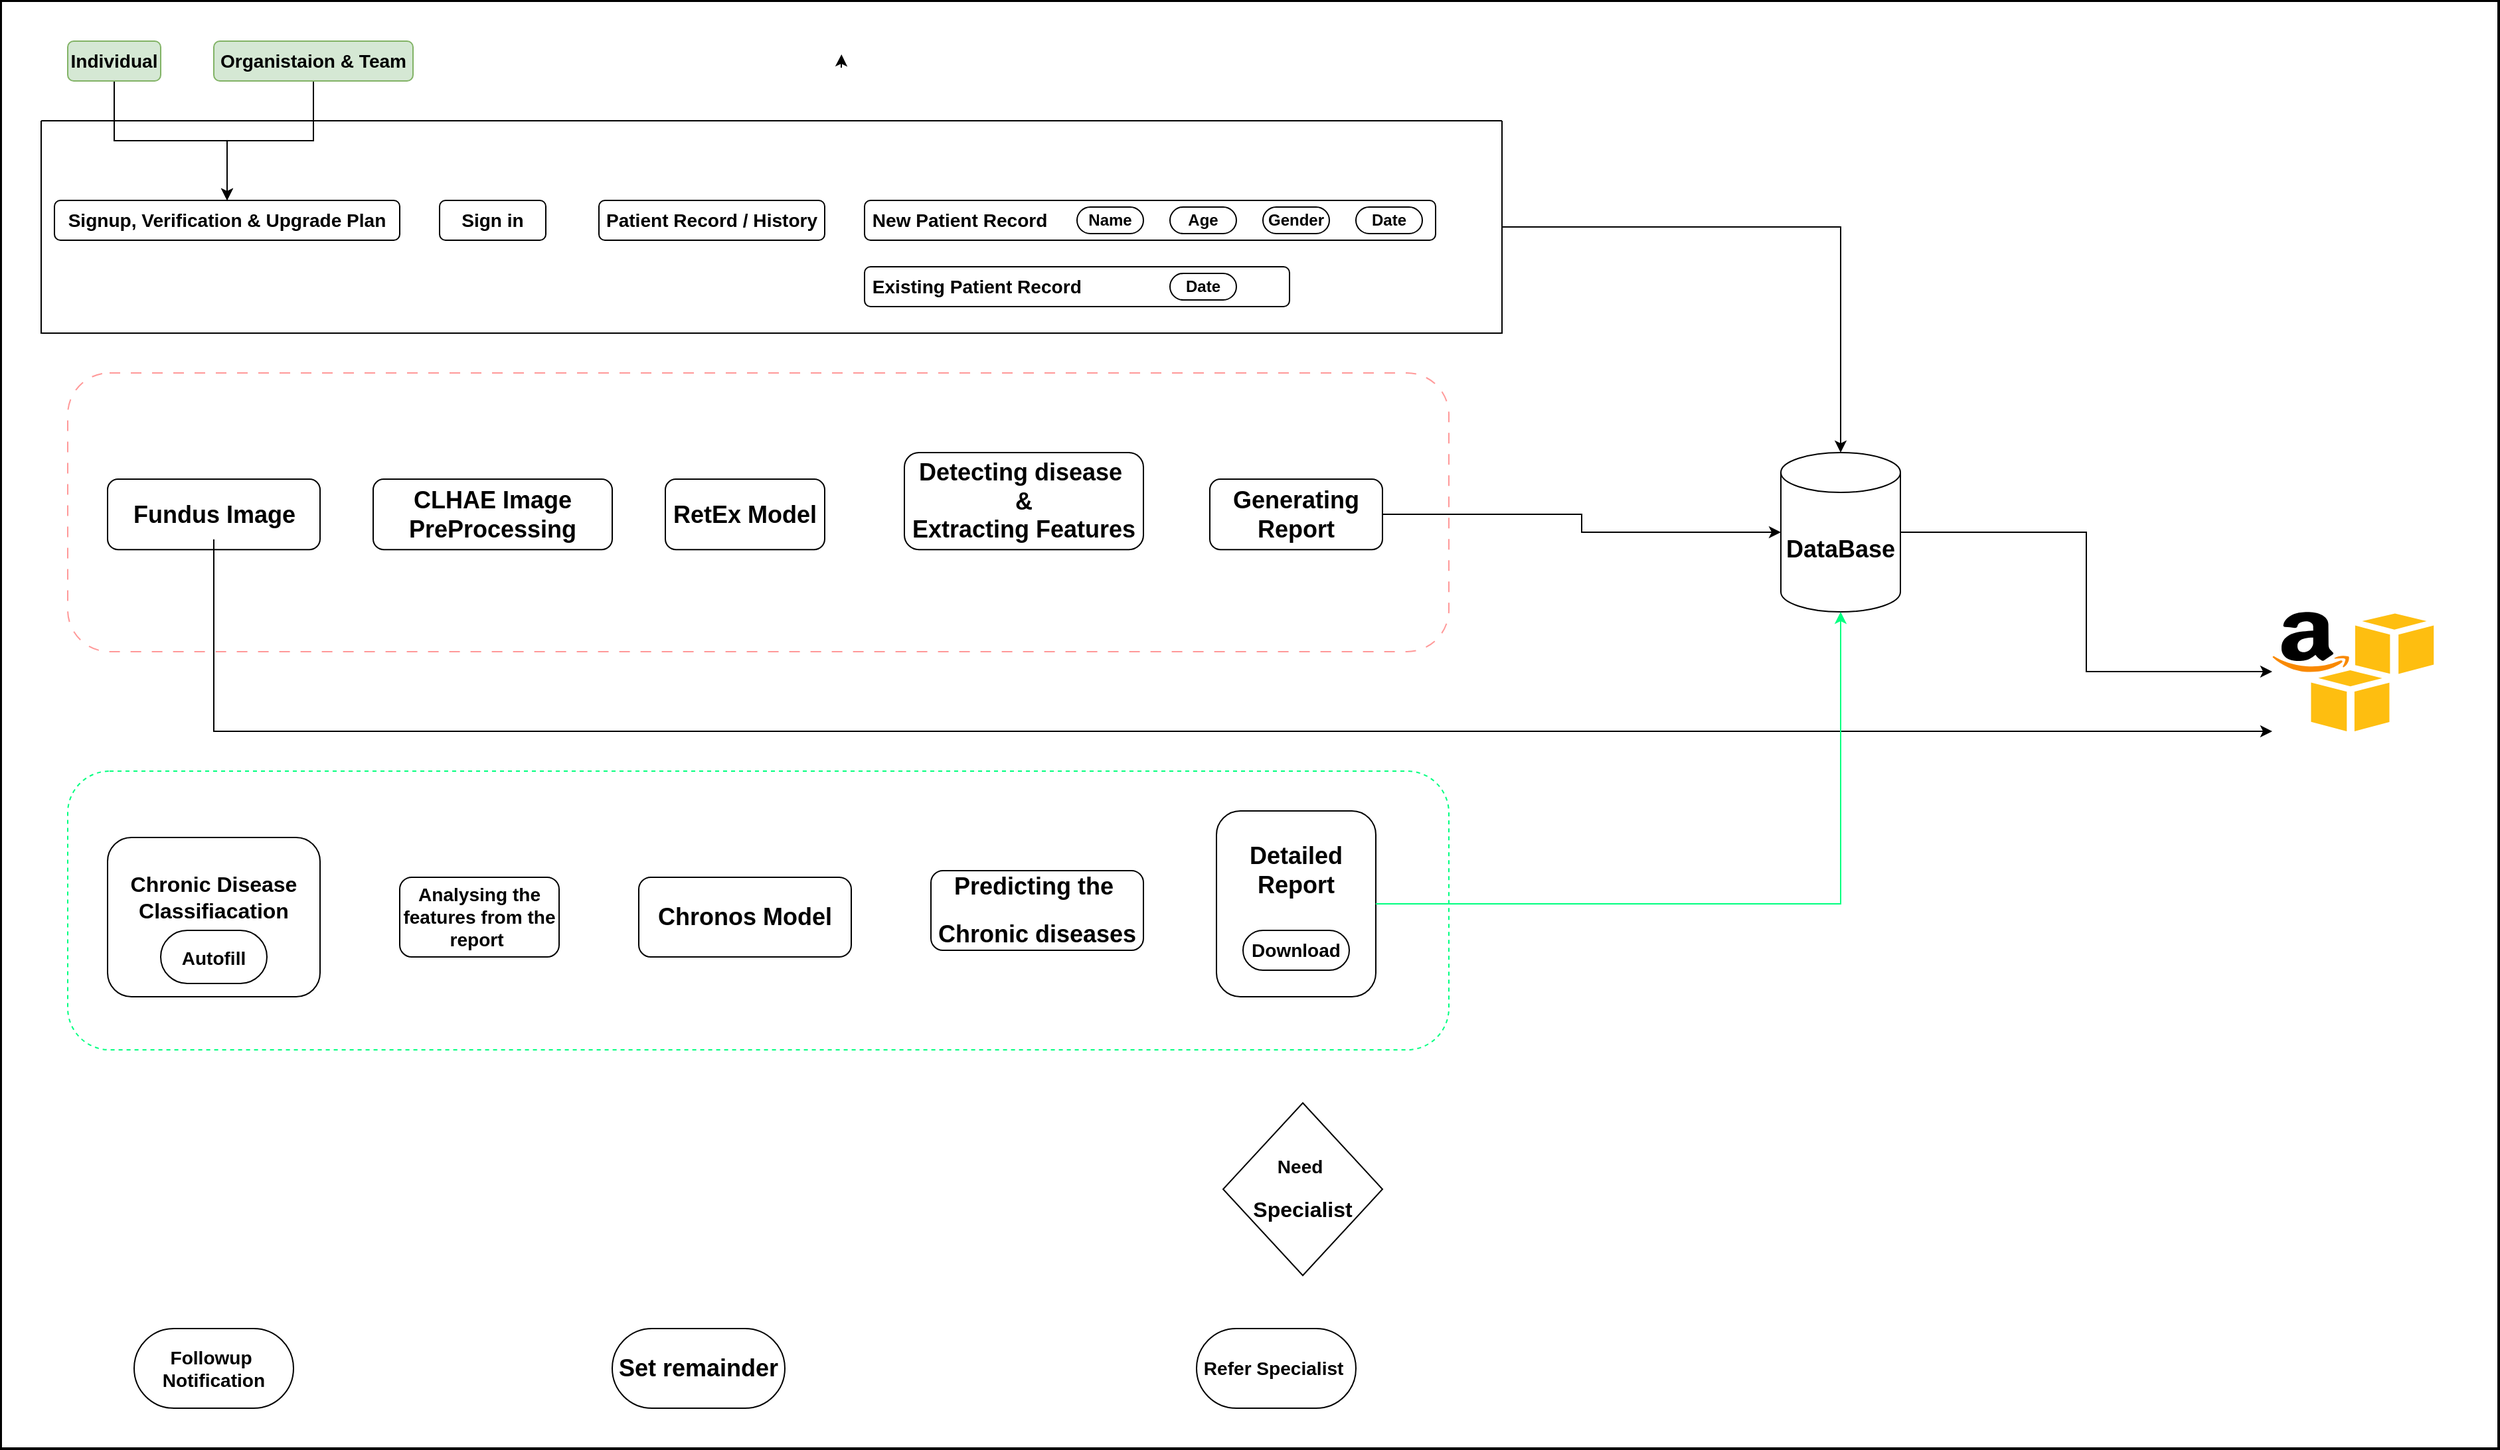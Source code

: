 <mxfile version="24.4.2" type="github">
  <diagram name="Page-1" id="CdPkA9zi_ZPxTB_Ssb39">
    <mxGraphModel dx="2100" dy="1034" grid="1" gridSize="10" guides="1" tooltips="1" connect="1" arrows="1" fold="1" page="1" pageScale="1" pageWidth="827" pageHeight="1169" background="#000000" math="0" shadow="0">
      <root>
        <mxCell id="0" />
        <mxCell id="1" parent="0" />
        <mxCell id="g4HZZ2Fb6wAWF_wmKjE4-1" value="" style="rounded=0;whiteSpace=wrap;html=1;" vertex="1" parent="1">
          <mxGeometry y="140" width="1880" height="1090" as="geometry" />
        </mxCell>
        <mxCell id="g4HZZ2Fb6wAWF_wmKjE4-75" style="edgeStyle=orthogonalEdgeStyle;rounded=0;orthogonalLoop=1;jettySize=auto;html=1;exitX=0.5;exitY=1;exitDx=0;exitDy=0;" edge="1" parent="1" source="g4HZZ2Fb6wAWF_wmKjE4-2" target="g4HZZ2Fb6wAWF_wmKjE4-4">
          <mxGeometry relative="1" as="geometry" />
        </mxCell>
        <mxCell id="g4HZZ2Fb6wAWF_wmKjE4-2" value="&lt;h3&gt;&lt;b&gt;&lt;font face=&quot;Helvetica&quot;&gt;Individual&lt;/font&gt;&lt;/b&gt;&lt;/h3&gt;" style="rounded=1;whiteSpace=wrap;html=1;fillColor=#d5e8d4;strokeColor=#82b366;" vertex="1" parent="1">
          <mxGeometry x="50" y="170" width="70" height="30" as="geometry" />
        </mxCell>
        <mxCell id="g4HZZ2Fb6wAWF_wmKjE4-76" style="edgeStyle=orthogonalEdgeStyle;rounded=0;orthogonalLoop=1;jettySize=auto;html=1;entryX=0.5;entryY=0;entryDx=0;entryDy=0;" edge="1" parent="1" source="g4HZZ2Fb6wAWF_wmKjE4-3" target="g4HZZ2Fb6wAWF_wmKjE4-4">
          <mxGeometry relative="1" as="geometry">
            <mxPoint x="170" y="270" as="targetPoint" />
          </mxGeometry>
        </mxCell>
        <mxCell id="g4HZZ2Fb6wAWF_wmKjE4-3" value="&lt;h3&gt;&lt;b&gt;Organistaion &amp;amp; Team&lt;/b&gt;&lt;/h3&gt;" style="rounded=1;whiteSpace=wrap;html=1;fillColor=#d5e8d4;strokeColor=#82b366;points=[[0,0,0,0,0],[0,0.25,0,0,0],[0,0.5,0,0,0],[0,0.75,0,0,0],[0,1,0,0,0],[0.25,0,0,0,0],[0.25,1,0,0,0],[0.5,0,0,0,0],[0.5,1,0,0,0],[0.75,0,0,0,0],[0.75,1,0,0,0],[1,0,0,0,0],[1,0.25,0,0,0],[1,0.5,0,0,0],[1,0.75,0,0,0],[1,1,0,0,0]];" vertex="1" parent="1">
          <mxGeometry x="160" y="170" width="150" height="30" as="geometry" />
        </mxCell>
        <mxCell id="g4HZZ2Fb6wAWF_wmKjE4-4" value="&lt;h3&gt;&lt;b&gt;Signup, Verification &amp;amp; Upgrade Plan&lt;/b&gt;&lt;/h3&gt;" style="rounded=1;whiteSpace=wrap;html=1;" vertex="1" parent="1">
          <mxGeometry x="40" y="290" width="260" height="30" as="geometry" />
        </mxCell>
        <mxCell id="g4HZZ2Fb6wAWF_wmKjE4-16" value="&lt;h3&gt;&lt;b&gt;Sign in&lt;/b&gt;&lt;/h3&gt;" style="rounded=1;whiteSpace=wrap;html=1;" vertex="1" parent="1">
          <mxGeometry x="330" y="290" width="80" height="30" as="geometry" />
        </mxCell>
        <mxCell id="g4HZZ2Fb6wAWF_wmKjE4-18" value="&lt;h3&gt;&lt;b&gt;Patient Record / History&lt;/b&gt;&lt;/h3&gt;" style="rounded=1;whiteSpace=wrap;html=1;" vertex="1" parent="1">
          <mxGeometry x="450" y="290" width="170" height="30" as="geometry" />
        </mxCell>
        <mxCell id="g4HZZ2Fb6wAWF_wmKjE4-19" value="&lt;h3&gt;&lt;b&gt;&amp;nbsp;New Patient Record&lt;/b&gt;&lt;/h3&gt;" style="rounded=1;whiteSpace=wrap;html=1;align=left;" vertex="1" parent="1">
          <mxGeometry x="650" y="290" width="430" height="30" as="geometry" />
        </mxCell>
        <mxCell id="g4HZZ2Fb6wAWF_wmKjE4-20" value="&lt;b&gt;Name&lt;/b&gt;" style="rounded=1;whiteSpace=wrap;html=1;glass=0;arcSize=50;" vertex="1" parent="1">
          <mxGeometry x="810" y="295" width="50" height="20" as="geometry" />
        </mxCell>
        <mxCell id="g4HZZ2Fb6wAWF_wmKjE4-21" value="&lt;b&gt;Date&lt;/b&gt;" style="rounded=1;whiteSpace=wrap;html=1;glass=0;arcSize=50;" vertex="1" parent="1">
          <mxGeometry x="1020" y="295" width="50" height="20" as="geometry" />
        </mxCell>
        <mxCell id="g4HZZ2Fb6wAWF_wmKjE4-22" value="&lt;b&gt;Age&lt;/b&gt;" style="rounded=1;whiteSpace=wrap;html=1;glass=0;arcSize=50;" vertex="1" parent="1">
          <mxGeometry x="880" y="295" width="50" height="20" as="geometry" />
        </mxCell>
        <mxCell id="g4HZZ2Fb6wAWF_wmKjE4-23" value="&lt;b&gt;Gender&lt;/b&gt;" style="rounded=1;whiteSpace=wrap;html=1;glass=0;arcSize=50;" vertex="1" parent="1">
          <mxGeometry x="950" y="295" width="50" height="20" as="geometry" />
        </mxCell>
        <mxCell id="g4HZZ2Fb6wAWF_wmKjE4-25" value="&lt;h3&gt;&lt;b&gt;&amp;nbsp;Existing Patient Record&lt;/b&gt;&lt;/h3&gt;" style="rounded=1;whiteSpace=wrap;html=1;align=left;" vertex="1" parent="1">
          <mxGeometry x="650" y="340" width="320" height="30" as="geometry" />
        </mxCell>
        <mxCell id="g4HZZ2Fb6wAWF_wmKjE4-26" value="&lt;b&gt;Date&lt;/b&gt;" style="rounded=1;whiteSpace=wrap;html=1;glass=0;arcSize=50;" vertex="1" parent="1">
          <mxGeometry x="880" y="345" width="50" height="20" as="geometry" />
        </mxCell>
        <mxCell id="g4HZZ2Fb6wAWF_wmKjE4-34" value="" style="group" vertex="1" connectable="0" parent="1">
          <mxGeometry x="50" y="420" width="1040" height="230" as="geometry" />
        </mxCell>
        <mxCell id="g4HZZ2Fb6wAWF_wmKjE4-27" value="" style="rounded=1;whiteSpace=wrap;html=1;dashed=1;dashPattern=8 8;strokeColor=#FF9999;" vertex="1" parent="g4HZZ2Fb6wAWF_wmKjE4-34">
          <mxGeometry width="1040" height="210" as="geometry" />
        </mxCell>
        <mxCell id="g4HZZ2Fb6wAWF_wmKjE4-35" value="" style="group" vertex="1" connectable="0" parent="g4HZZ2Fb6wAWF_wmKjE4-34">
          <mxGeometry x="30" y="80.003" width="160" height="53.077" as="geometry" />
        </mxCell>
        <mxCell id="g4HZZ2Fb6wAWF_wmKjE4-28" value="&lt;h3&gt;&lt;br&gt;&lt;/h3&gt;" style="rounded=1;whiteSpace=wrap;html=1;movable=1;resizable=1;rotatable=1;deletable=1;editable=1;locked=0;connectable=1;" vertex="1" parent="g4HZZ2Fb6wAWF_wmKjE4-35">
          <mxGeometry width="160" height="53.077" as="geometry" />
        </mxCell>
        <mxCell id="g4HZZ2Fb6wAWF_wmKjE4-30" value="&lt;h3&gt;&lt;font style=&quot;font-size: 18px;&quot;&gt;Fundus Image&lt;/font&gt;&lt;/h3&gt;" style="text;html=1;align=center;verticalAlign=middle;whiteSpace=wrap;rounded=0;fontStyle=1;movable=1;resizable=1;rotatable=1;deletable=1;editable=1;locked=0;connectable=1;" vertex="1" parent="g4HZZ2Fb6wAWF_wmKjE4-35">
          <mxGeometry x="17.5" y="7.74" width="125" height="37.596" as="geometry" />
        </mxCell>
        <mxCell id="g4HZZ2Fb6wAWF_wmKjE4-36" value="&lt;h3&gt;&lt;b&gt;&lt;font style=&quot;font-size: 18px;&quot;&gt;CLHAE Image PreProcessing&lt;/font&gt;&lt;/b&gt;&lt;/h3&gt;" style="rounded=1;whiteSpace=wrap;html=1;" vertex="1" parent="g4HZZ2Fb6wAWF_wmKjE4-34">
          <mxGeometry x="230" y="80.003" width="180" height="53.077" as="geometry" />
        </mxCell>
        <mxCell id="g4HZZ2Fb6wAWF_wmKjE4-37" value="&lt;h3&gt;&lt;font style=&quot;font-size: 18px;&quot;&gt;RetEx Model&lt;/font&gt;&lt;/h3&gt;" style="rounded=1;whiteSpace=wrap;html=1;" vertex="1" parent="g4HZZ2Fb6wAWF_wmKjE4-34">
          <mxGeometry x="450" y="80.003" width="120" height="53.077" as="geometry" />
        </mxCell>
        <mxCell id="g4HZZ2Fb6wAWF_wmKjE4-38" value="&lt;h3&gt;&lt;font style=&quot;font-size: 18px;&quot;&gt;&lt;b&gt;Detecting disease&amp;nbsp;&lt;br&gt;&lt;/b&gt;&lt;b&gt;&amp;amp;&lt;br&gt;&lt;/b&gt;&lt;b&gt;Extracting Features&lt;/b&gt;&lt;/font&gt;&lt;/h3&gt;" style="rounded=1;whiteSpace=wrap;html=1;" vertex="1" parent="g4HZZ2Fb6wAWF_wmKjE4-34">
          <mxGeometry x="630" y="60" width="180" height="73.08" as="geometry" />
        </mxCell>
        <mxCell id="g4HZZ2Fb6wAWF_wmKjE4-39" value="&lt;h3&gt;&lt;b&gt;&lt;font style=&quot;font-size: 18px;&quot;&gt;Generating Report&lt;/font&gt;&lt;/b&gt;&lt;/h3&gt;" style="rounded=1;whiteSpace=wrap;html=1;" vertex="1" parent="g4HZZ2Fb6wAWF_wmKjE4-34">
          <mxGeometry x="860" y="80.003" width="130" height="53.077" as="geometry" />
        </mxCell>
        <mxCell id="g4HZZ2Fb6wAWF_wmKjE4-40" value="" style="rounded=1;whiteSpace=wrap;html=1;dashed=1;strokeColor=#00FF80;" vertex="1" parent="1">
          <mxGeometry x="50" y="720" width="1040" height="210" as="geometry" />
        </mxCell>
        <mxCell id="g4HZZ2Fb6wAWF_wmKjE4-45" value="" style="group" vertex="1" connectable="0" parent="1">
          <mxGeometry x="80" y="770" width="160" height="120" as="geometry" />
        </mxCell>
        <mxCell id="g4HZZ2Fb6wAWF_wmKjE4-41" value="" style="rounded=1;whiteSpace=wrap;html=1;" vertex="1" parent="g4HZZ2Fb6wAWF_wmKjE4-45">
          <mxGeometry width="160" height="120" as="geometry" />
        </mxCell>
        <mxCell id="g4HZZ2Fb6wAWF_wmKjE4-42" value="&lt;h3&gt;&lt;font style=&quot;font-size: 16px;&quot;&gt;&lt;b&gt;Chronic Disease&lt;br&gt;&lt;/b&gt;&lt;b&gt;Classifiacation&lt;/b&gt;&lt;/font&gt;&lt;/h3&gt;" style="text;html=1;align=center;verticalAlign=middle;whiteSpace=wrap;rounded=0;" vertex="1" parent="g4HZZ2Fb6wAWF_wmKjE4-45">
          <mxGeometry x="15" y="30" width="130" height="30" as="geometry" />
        </mxCell>
        <mxCell id="g4HZZ2Fb6wAWF_wmKjE4-43" value="&lt;h2&gt;&lt;b&gt;&lt;font style=&quot;font-size: 14px;&quot;&gt;Autofill&lt;/font&gt;&lt;/b&gt;&lt;/h2&gt;" style="rounded=1;whiteSpace=wrap;html=1;arcSize=50;" vertex="1" parent="g4HZZ2Fb6wAWF_wmKjE4-45">
          <mxGeometry x="40" y="70" width="80" height="40" as="geometry" />
        </mxCell>
        <mxCell id="g4HZZ2Fb6wAWF_wmKjE4-46" value="&lt;h3&gt;&lt;b&gt;&lt;font style=&quot;font-size: 18px;&quot;&gt;Chronos Model&lt;/font&gt;&lt;/b&gt;&lt;/h3&gt;" style="rounded=1;whiteSpace=wrap;html=1;" vertex="1" parent="1">
          <mxGeometry x="480" y="800" width="160" height="60" as="geometry" />
        </mxCell>
        <mxCell id="g4HZZ2Fb6wAWF_wmKjE4-47" value="&lt;h3&gt;&lt;b&gt;Analysing the features from the report&amp;nbsp;&lt;/b&gt;&lt;/h3&gt;" style="rounded=1;whiteSpace=wrap;html=1;" vertex="1" parent="1">
          <mxGeometry x="300" y="800" width="120" height="60" as="geometry" />
        </mxCell>
        <mxCell id="g4HZZ2Fb6wAWF_wmKjE4-48" value="&lt;h3&gt;&lt;font style=&quot;font-size: 18px;&quot;&gt;&lt;b&gt;Predicting the&amp;nbsp;&lt;br&gt;&lt;/b&gt;&lt;/font&gt;&lt;/h3&gt;&lt;h3&gt;&lt;font style=&quot;font-size: 18px;&quot;&gt;&lt;b&gt;Chronic diseases&lt;/b&gt;&lt;/font&gt;&lt;/h3&gt;" style="rounded=1;whiteSpace=wrap;html=1;" vertex="1" parent="1">
          <mxGeometry x="700" y="795" width="160" height="60" as="geometry" />
        </mxCell>
        <mxCell id="g4HZZ2Fb6wAWF_wmKjE4-50" value="" style="rounded=1;whiteSpace=wrap;html=1;" vertex="1" parent="1">
          <mxGeometry x="915" y="750" width="120" height="140" as="geometry" />
        </mxCell>
        <mxCell id="g4HZZ2Fb6wAWF_wmKjE4-51" value="&lt;h3&gt;&lt;b&gt;&lt;font style=&quot;font-size: 18px;&quot;&gt;Detailed Report&lt;/font&gt;&lt;/b&gt;&lt;/h3&gt;" style="text;html=1;align=center;verticalAlign=middle;whiteSpace=wrap;rounded=0;" vertex="1" parent="1">
          <mxGeometry x="945" y="780" width="60" height="30" as="geometry" />
        </mxCell>
        <mxCell id="g4HZZ2Fb6wAWF_wmKjE4-52" value="&lt;font style=&quot;font-size: 14px;&quot;&gt;&lt;b style=&quot;&quot;&gt;Download&lt;/b&gt;&lt;/font&gt;" style="rounded=1;whiteSpace=wrap;html=1;arcSize=50;" vertex="1" parent="1">
          <mxGeometry x="935" y="840" width="80" height="30" as="geometry" />
        </mxCell>
        <mxCell id="g4HZZ2Fb6wAWF_wmKjE4-53" value="&lt;h3&gt;&lt;b&gt;&lt;font style=&quot;font-size: 14px;&quot;&gt;Need&amp;nbsp;&lt;/font&gt;&lt;/b&gt;&lt;/h3&gt;&lt;h3&gt;&lt;b&gt;&lt;font size=&quot;3&quot;&gt;Specialist&lt;/font&gt;&lt;/b&gt;&lt;/h3&gt;" style="rhombus;whiteSpace=wrap;html=1;" vertex="1" parent="1">
          <mxGeometry x="920" y="970" width="120" height="130" as="geometry" />
        </mxCell>
        <mxCell id="g4HZZ2Fb6wAWF_wmKjE4-54" value="&lt;h3&gt;&lt;b&gt;Refer Specialist&amp;nbsp;&lt;/b&gt;&lt;/h3&gt;" style="rounded=1;whiteSpace=wrap;html=1;arcSize=50;" vertex="1" parent="1">
          <mxGeometry x="900" y="1140" width="120" height="60" as="geometry" />
        </mxCell>
        <mxCell id="g4HZZ2Fb6wAWF_wmKjE4-55" value="&lt;h3&gt;&lt;font style=&quot;font-size: 18px;&quot;&gt;Set remainder&lt;/font&gt;&lt;/h3&gt;" style="rounded=1;whiteSpace=wrap;html=1;arcSize=50;" vertex="1" parent="1">
          <mxGeometry x="460" y="1140" width="130" height="60" as="geometry" />
        </mxCell>
        <mxCell id="g4HZZ2Fb6wAWF_wmKjE4-56" value="&lt;h3&gt;&lt;b&gt;Followup&amp;nbsp;&lt;br&gt;&lt;/b&gt;&lt;b&gt;Notification&lt;/b&gt;&lt;/h3&gt;" style="rounded=1;whiteSpace=wrap;html=1;arcSize=50;" vertex="1" parent="1">
          <mxGeometry x="100" y="1140" width="120" height="60" as="geometry" />
        </mxCell>
        <mxCell id="g4HZZ2Fb6wAWF_wmKjE4-57" style="edgeStyle=orthogonalEdgeStyle;rounded=0;orthogonalLoop=1;jettySize=auto;html=1;exitX=0.75;exitY=1;exitDx=0;exitDy=0;entryX=0.752;entryY=0.667;entryDx=0;entryDy=0;entryPerimeter=0;" edge="1" parent="1">
          <mxGeometry relative="1" as="geometry">
            <mxPoint x="632.5" y="190" as="sourcePoint" />
            <mxPoint x="632.64" y="180.01" as="targetPoint" />
          </mxGeometry>
        </mxCell>
        <mxCell id="g4HZZ2Fb6wAWF_wmKjE4-70" style="edgeStyle=orthogonalEdgeStyle;rounded=0;orthogonalLoop=1;jettySize=auto;html=1;" edge="1" parent="1" source="g4HZZ2Fb6wAWF_wmKjE4-64" target="g4HZZ2Fb6wAWF_wmKjE4-69">
          <mxGeometry relative="1" as="geometry" />
        </mxCell>
        <mxCell id="g4HZZ2Fb6wAWF_wmKjE4-64" value="" style="swimlane;startSize=0;" vertex="1" parent="1">
          <mxGeometry x="30" y="230" width="1100" height="160" as="geometry">
            <mxRectangle x="350" y="230" width="50" height="40" as="alternateBounds" />
          </mxGeometry>
        </mxCell>
        <mxCell id="g4HZZ2Fb6wAWF_wmKjE4-72" style="edgeStyle=orthogonalEdgeStyle;rounded=0;orthogonalLoop=1;jettySize=auto;html=1;" edge="1" parent="1" source="g4HZZ2Fb6wAWF_wmKjE4-69" target="g4HZZ2Fb6wAWF_wmKjE4-71">
          <mxGeometry relative="1" as="geometry" />
        </mxCell>
        <mxCell id="g4HZZ2Fb6wAWF_wmKjE4-69" value="&lt;h3&gt;&lt;b&gt;&lt;font style=&quot;font-size: 18px;&quot;&gt;DataBase&lt;/font&gt;&lt;/b&gt;&lt;/h3&gt;" style="shape=cylinder3;whiteSpace=wrap;html=1;boundedLbl=1;backgroundOutline=1;size=15;" vertex="1" parent="1">
          <mxGeometry x="1340" y="480" width="90" height="120" as="geometry" />
        </mxCell>
        <mxCell id="g4HZZ2Fb6wAWF_wmKjE4-71" value="" style="dashed=0;outlineConnect=0;html=1;align=center;labelPosition=center;verticalLabelPosition=bottom;verticalAlign=top;shape=mxgraph.weblogos.aws_s3" vertex="1" parent="1">
          <mxGeometry x="1710" y="600" width="121.6" height="90" as="geometry" />
        </mxCell>
        <mxCell id="g4HZZ2Fb6wAWF_wmKjE4-73" style="edgeStyle=orthogonalEdgeStyle;rounded=0;orthogonalLoop=1;jettySize=auto;html=1;exitX=0.5;exitY=1;exitDx=0;exitDy=0;" edge="1" parent="1" source="g4HZZ2Fb6wAWF_wmKjE4-30" target="g4HZZ2Fb6wAWF_wmKjE4-71">
          <mxGeometry relative="1" as="geometry">
            <Array as="points">
              <mxPoint x="160" y="690" />
            </Array>
          </mxGeometry>
        </mxCell>
        <mxCell id="g4HZZ2Fb6wAWF_wmKjE4-74" style="edgeStyle=orthogonalEdgeStyle;rounded=0;orthogonalLoop=1;jettySize=auto;html=1;entryX=0.5;entryY=1;entryDx=0;entryDy=0;entryPerimeter=0;strokeColor=#00FF80;" edge="1" parent="1" source="g4HZZ2Fb6wAWF_wmKjE4-50" target="g4HZZ2Fb6wAWF_wmKjE4-69">
          <mxGeometry relative="1" as="geometry" />
        </mxCell>
        <mxCell id="g4HZZ2Fb6wAWF_wmKjE4-77" style="edgeStyle=orthogonalEdgeStyle;rounded=0;orthogonalLoop=1;jettySize=auto;html=1;exitX=1;exitY=0.5;exitDx=0;exitDy=0;" edge="1" parent="1" source="g4HZZ2Fb6wAWF_wmKjE4-39" target="g4HZZ2Fb6wAWF_wmKjE4-69">
          <mxGeometry relative="1" as="geometry" />
        </mxCell>
      </root>
    </mxGraphModel>
  </diagram>
</mxfile>
